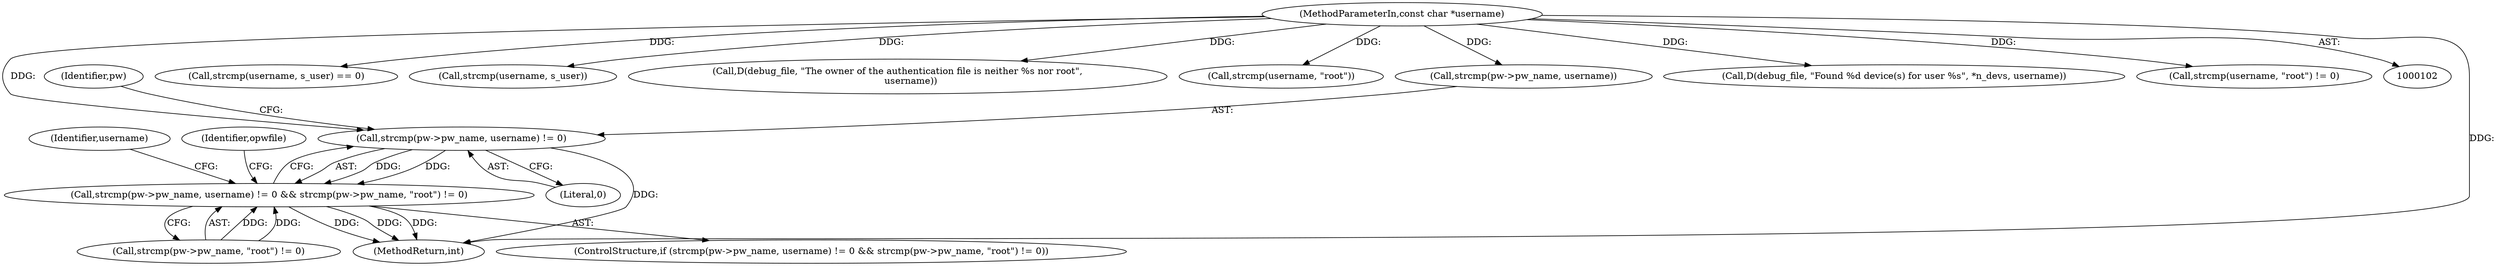 digraph "0_pam-u2f_18b1914e32b74ff52000f10e97067e841e5fff62_1@API" {
"1000242" [label="(Call,strcmp(pw->pw_name, username) != 0)"];
"1000104" [label="(MethodParameterIn,const char *username)"];
"1000241" [label="(Call,strcmp(pw->pw_name, username) != 0 && strcmp(pw->pw_name, \"root\") != 0)"];
"1000243" [label="(Call,strcmp(pw->pw_name, username))"];
"1000252" [label="(Identifier,pw)"];
"1000364" [label="(Call,strcmp(username, s_user) == 0)"];
"1000365" [label="(Call,strcmp(username, s_user))"];
"1000242" [label="(Call,strcmp(pw->pw_name, username) != 0)"];
"1000264" [label="(Call,D(debug_file, \"The owner of the authentication file is neither %s nor root\",\n         username))"];
"1000241" [label="(Call,strcmp(pw->pw_name, username) != 0 && strcmp(pw->pw_name, \"root\") != 0)"];
"1000248" [label="(Literal,0)"];
"1000259" [label="(Call,strcmp(username, \"root\"))"];
"1000722" [label="(MethodReturn,int)"];
"1000648" [label="(Call,D(debug_file, \"Found %d device(s) for user %s\", *n_devs, username))"];
"1000240" [label="(ControlStructure,if (strcmp(pw->pw_name, username) != 0 && strcmp(pw->pw_name, \"root\") != 0))"];
"1000260" [label="(Identifier,username)"];
"1000275" [label="(Identifier,opwfile)"];
"1000249" [label="(Call,strcmp(pw->pw_name, \"root\") != 0)"];
"1000258" [label="(Call,strcmp(username, \"root\") != 0)"];
"1000104" [label="(MethodParameterIn,const char *username)"];
"1000242" -> "1000241"  [label="AST: "];
"1000242" -> "1000248"  [label="CFG: "];
"1000243" -> "1000242"  [label="AST: "];
"1000248" -> "1000242"  [label="AST: "];
"1000252" -> "1000242"  [label="CFG: "];
"1000241" -> "1000242"  [label="CFG: "];
"1000242" -> "1000722"  [label="DDG: "];
"1000242" -> "1000241"  [label="DDG: "];
"1000242" -> "1000241"  [label="DDG: "];
"1000104" -> "1000242"  [label="DDG: "];
"1000104" -> "1000102"  [label="AST: "];
"1000104" -> "1000722"  [label="DDG: "];
"1000104" -> "1000243"  [label="DDG: "];
"1000104" -> "1000258"  [label="DDG: "];
"1000104" -> "1000259"  [label="DDG: "];
"1000104" -> "1000264"  [label="DDG: "];
"1000104" -> "1000364"  [label="DDG: "];
"1000104" -> "1000365"  [label="DDG: "];
"1000104" -> "1000648"  [label="DDG: "];
"1000241" -> "1000240"  [label="AST: "];
"1000241" -> "1000249"  [label="CFG: "];
"1000249" -> "1000241"  [label="AST: "];
"1000260" -> "1000241"  [label="CFG: "];
"1000275" -> "1000241"  [label="CFG: "];
"1000241" -> "1000722"  [label="DDG: "];
"1000241" -> "1000722"  [label="DDG: "];
"1000241" -> "1000722"  [label="DDG: "];
"1000249" -> "1000241"  [label="DDG: "];
"1000249" -> "1000241"  [label="DDG: "];
}
